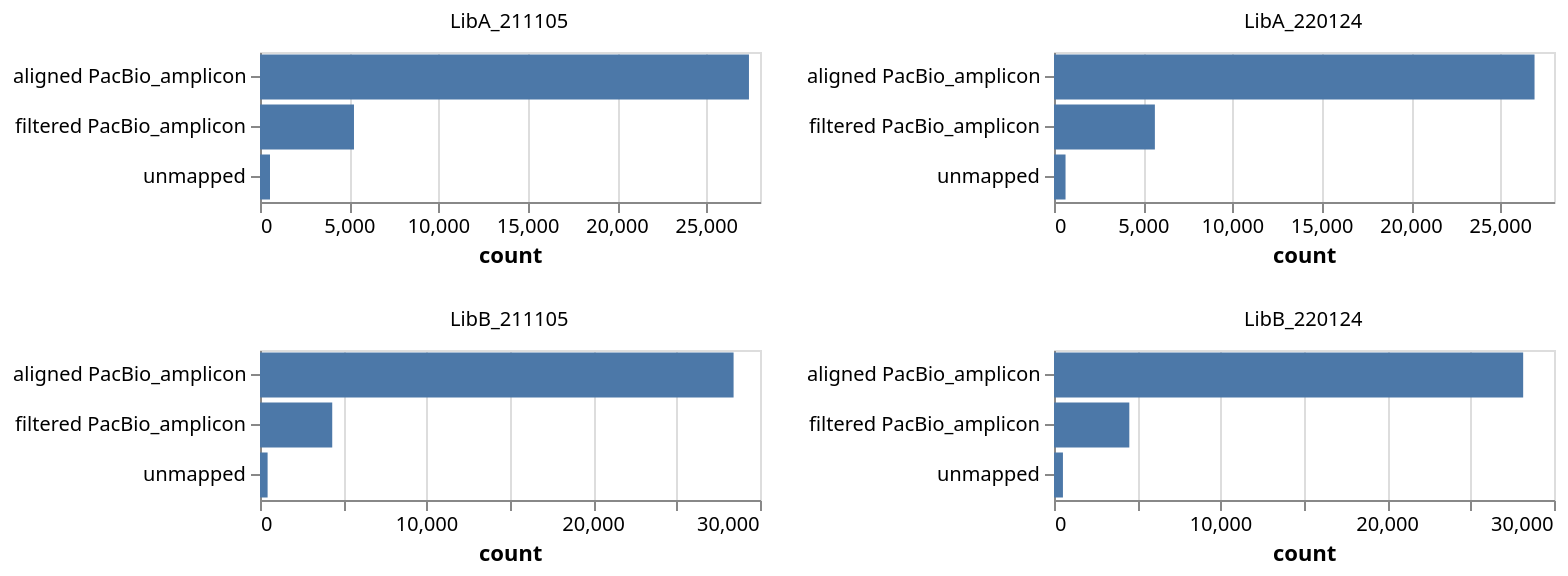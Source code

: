 {
  "config": {
    "view": {
      "continuousWidth": 300,
      "continuousHeight": 300
    }
  },
  "data": {
    "name": "data-b003f2c0191bd5299e109b939127dda8"
  },
  "mark": {
    "type": "bar"
  },
  "encoding": {
    "facet": {
      "columns": 2,
      "field": "pacbioRun",
      "title": null,
      "type": "nominal"
    },
    "tooltip": [
      {
        "field": "category",
        "type": "nominal"
      },
      {
        "field": "count",
        "type": "quantitative"
      },
      {
        "field": "pacbioRun",
        "type": "nominal"
      },
      {
        "field": "library",
        "type": "nominal"
      }
    ],
    "x": {
      "field": "count",
      "type": "quantitative"
    },
    "y": {
      "axis": {
        "title": null
      },
      "field": "category",
      "type": "nominal"
    }
  },
  "height": 75,
  "resolve": {
    "scale": {
      "x": "independent",
      "y": "independent"
    }
  },
  "width": 250,
  "$schema": "https://vega.github.io/schema/vega-lite/v5.json",
  "datasets": {
    "data-b003f2c0191bd5299e109b939127dda8": [
      {
        "category": "aligned PacBio_amplicon",
        "count": 27382,
        "pacbioRun": "LibA_211105",
        "library": "LibA"
      },
      {
        "category": "filtered PacBio_amplicon",
        "count": 5263,
        "pacbioRun": "LibA_211105",
        "library": "LibA"
      },
      {
        "category": "unmapped",
        "count": 560,
        "pacbioRun": "LibA_211105",
        "library": "LibA"
      },
      {
        "category": "aligned PacBio_amplicon",
        "count": 28415,
        "pacbioRun": "LibB_211105",
        "library": "LibB"
      },
      {
        "category": "filtered PacBio_amplicon",
        "count": 4334,
        "pacbioRun": "LibB_211105",
        "library": "LibB"
      },
      {
        "category": "unmapped",
        "count": 456,
        "pacbioRun": "LibB_211105",
        "library": "LibB"
      },
      {
        "category": "aligned PacBio_amplicon",
        "count": 26910,
        "pacbioRun": "LibA_220124",
        "library": "LibA"
      },
      {
        "category": "filtered PacBio_amplicon",
        "count": 5649,
        "pacbioRun": "LibA_220124",
        "library": "LibA"
      },
      {
        "category": "unmapped",
        "count": 646,
        "pacbioRun": "LibA_220124",
        "library": "LibA"
      },
      {
        "category": "aligned PacBio_amplicon",
        "count": 28150,
        "pacbioRun": "LibB_220124",
        "library": "LibB"
      },
      {
        "category": "filtered PacBio_amplicon",
        "count": 4519,
        "pacbioRun": "LibB_220124",
        "library": "LibB"
      },
      {
        "category": "unmapped",
        "count": 536,
        "pacbioRun": "LibB_220124",
        "library": "LibB"
      }
    ]
  }
}